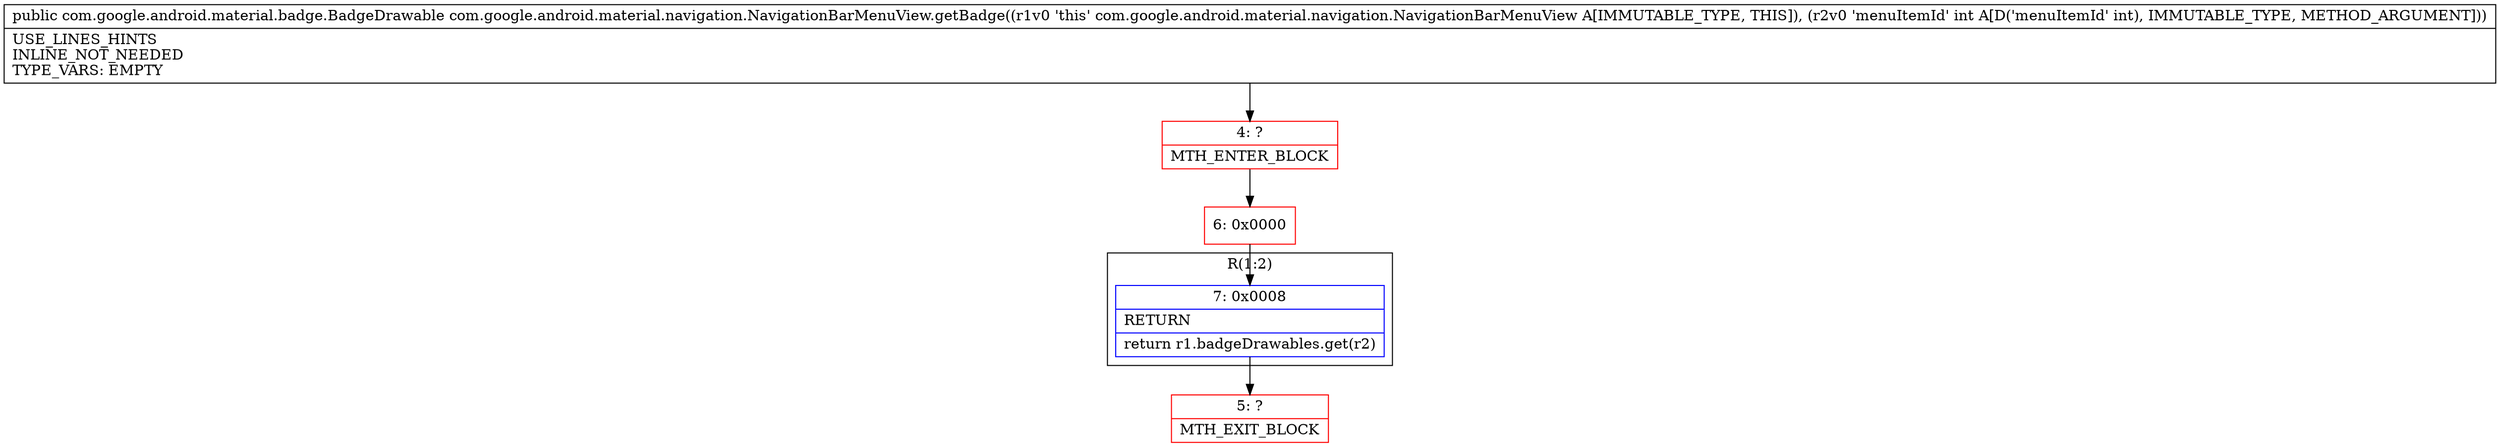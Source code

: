 digraph "CFG forcom.google.android.material.navigation.NavigationBarMenuView.getBadge(I)Lcom\/google\/android\/material\/badge\/BadgeDrawable;" {
subgraph cluster_Region_1739364723 {
label = "R(1:2)";
node [shape=record,color=blue];
Node_7 [shape=record,label="{7\:\ 0x0008|RETURN\l|return r1.badgeDrawables.get(r2)\l}"];
}
Node_4 [shape=record,color=red,label="{4\:\ ?|MTH_ENTER_BLOCK\l}"];
Node_6 [shape=record,color=red,label="{6\:\ 0x0000}"];
Node_5 [shape=record,color=red,label="{5\:\ ?|MTH_EXIT_BLOCK\l}"];
MethodNode[shape=record,label="{public com.google.android.material.badge.BadgeDrawable com.google.android.material.navigation.NavigationBarMenuView.getBadge((r1v0 'this' com.google.android.material.navigation.NavigationBarMenuView A[IMMUTABLE_TYPE, THIS]), (r2v0 'menuItemId' int A[D('menuItemId' int), IMMUTABLE_TYPE, METHOD_ARGUMENT]))  | USE_LINES_HINTS\lINLINE_NOT_NEEDED\lTYPE_VARS: EMPTY\l}"];
MethodNode -> Node_4;Node_7 -> Node_5;
Node_4 -> Node_6;
Node_6 -> Node_7;
}

